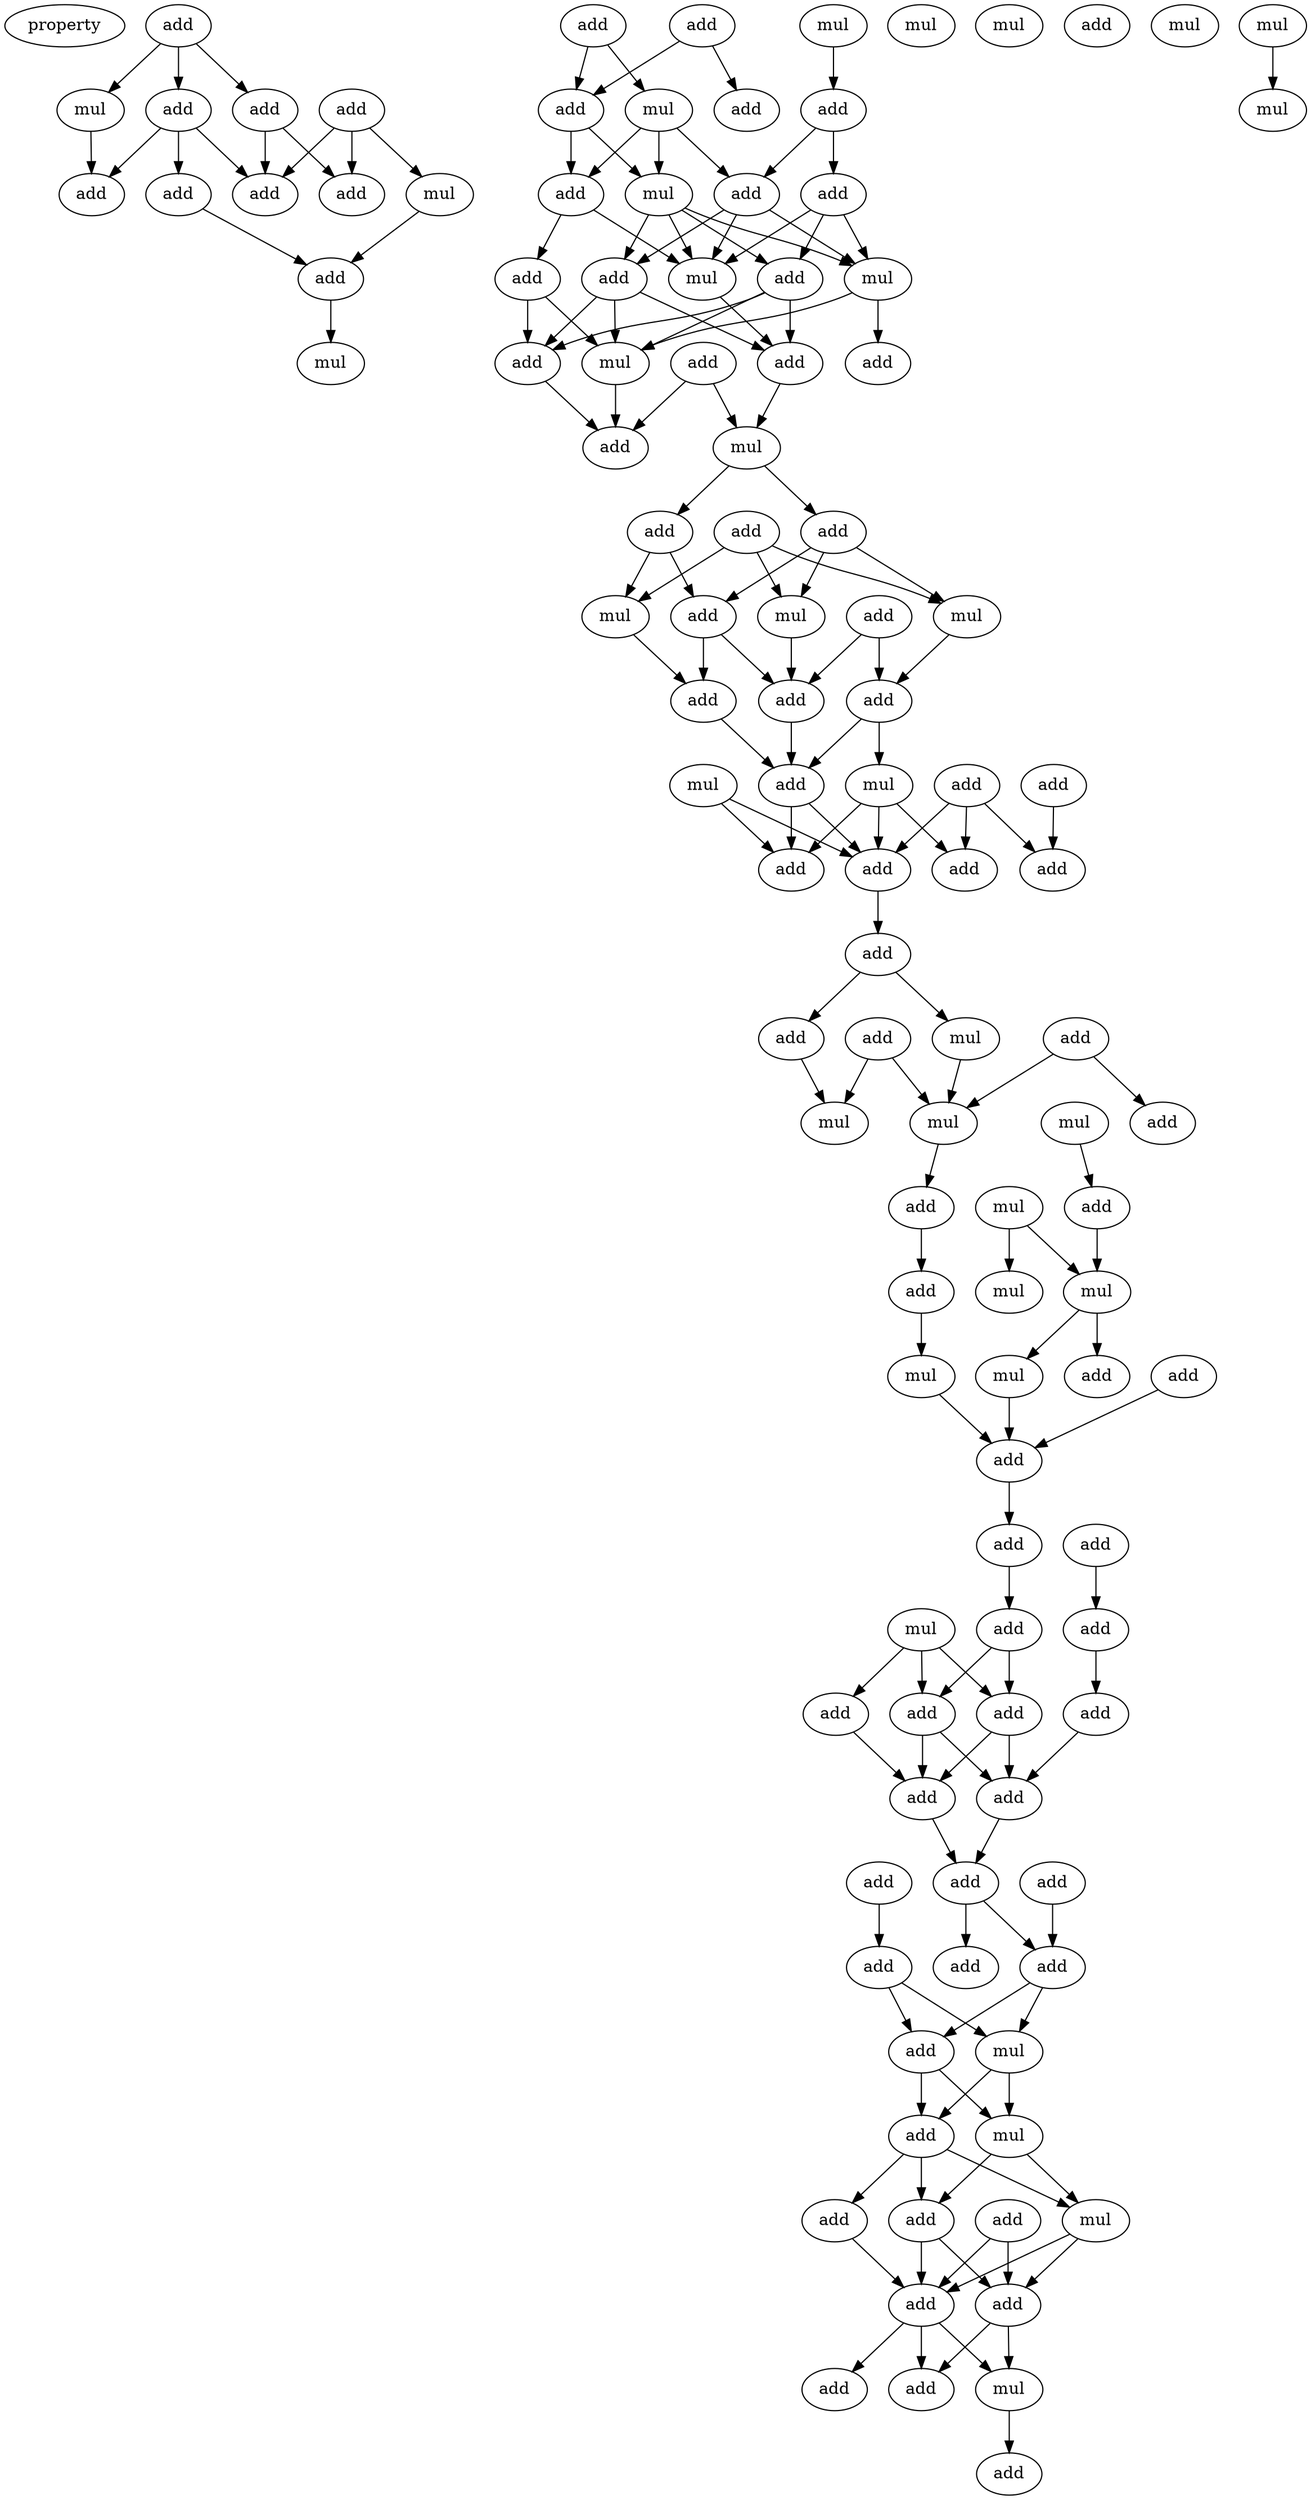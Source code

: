 digraph {
    node [fontcolor=black]
    property [mul=2,lf=1.6]
    0 [ label = add ];
    1 [ label = add ];
    2 [ label = add ];
    3 [ label = add ];
    4 [ label = mul ];
    5 [ label = mul ];
    6 [ label = add ];
    7 [ label = add ];
    8 [ label = add ];
    9 [ label = add ];
    10 [ label = add ];
    11 [ label = mul ];
    12 [ label = mul ];
    13 [ label = mul ];
    14 [ label = add ];
    15 [ label = add ];
    16 [ label = add ];
    17 [ label = mul ];
    18 [ label = add ];
    19 [ label = add ];
    20 [ label = mul ];
    21 [ label = add ];
    22 [ label = add ];
    23 [ label = add ];
    24 [ label = add ];
    25 [ label = mul ];
    26 [ label = mul ];
    27 [ label = add ];
    28 [ label = add ];
    29 [ label = add ];
    30 [ label = add ];
    31 [ label = mul ];
    32 [ label = add ];
    33 [ label = add ];
    34 [ label = mul ];
    35 [ label = add ];
    36 [ label = add ];
    37 [ label = mul ];
    38 [ label = add ];
    39 [ label = add ];
    40 [ label = add ];
    41 [ label = mul ];
    42 [ label = mul ];
    43 [ label = mul ];
    44 [ label = add ];
    45 [ label = add ];
    46 [ label = add ];
    47 [ label = add ];
    48 [ label = add ];
    49 [ label = mul ];
    50 [ label = add ];
    51 [ label = mul ];
    52 [ label = add ];
    53 [ label = add ];
    54 [ label = add ];
    55 [ label = add ];
    56 [ label = add ];
    57 [ label = add ];
    58 [ label = add ];
    59 [ label = add ];
    60 [ label = add ];
    61 [ label = mul ];
    62 [ label = add ];
    63 [ label = mul ];
    64 [ label = mul ];
    65 [ label = mul ];
    66 [ label = add ];
    67 [ label = add ];
    68 [ label = mul ];
    69 [ label = mul ];
    70 [ label = add ];
    71 [ label = mul ];
    72 [ label = mul ];
    73 [ label = mul ];
    74 [ label = add ];
    75 [ label = add ];
    76 [ label = add ];
    77 [ label = add ];
    78 [ label = add ];
    79 [ label = add ];
    80 [ label = add ];
    81 [ label = mul ];
    82 [ label = add ];
    83 [ label = add ];
    84 [ label = add ];
    85 [ label = add ];
    86 [ label = add ];
    87 [ label = add ];
    88 [ label = add ];
    89 [ label = add ];
    90 [ label = add ];
    91 [ label = mul ];
    92 [ label = add ];
    93 [ label = add ];
    94 [ label = add ];
    95 [ label = add ];
    96 [ label = add ];
    97 [ label = mul ];
    98 [ label = add ];
    99 [ label = mul ];
    100 [ label = add ];
    101 [ label = add ];
    102 [ label = mul ];
    103 [ label = add ];
    104 [ label = add ];
    105 [ label = add ];
    106 [ label = mul ];
    107 [ label = add ];
    108 [ label = add ];
    109 [ label = add ];
    110 [ label = mul ];
    111 [ label = mul ];
    0 -> 1 [ name = 0 ];
    0 -> 2 [ name = 1 ];
    0 -> 4 [ name = 2 ];
    1 -> 8 [ name = 3 ];
    1 -> 9 [ name = 4 ];
    2 -> 6 [ name = 5 ];
    2 -> 7 [ name = 6 ];
    2 -> 9 [ name = 7 ];
    3 -> 5 [ name = 8 ];
    3 -> 8 [ name = 9 ];
    3 -> 9 [ name = 10 ];
    4 -> 7 [ name = 11 ];
    5 -> 10 [ name = 12 ];
    6 -> 10 [ name = 13 ];
    10 -> 11 [ name = 14 ];
    12 -> 19 [ name = 15 ];
    14 -> 16 [ name = 16 ];
    14 -> 18 [ name = 17 ];
    15 -> 17 [ name = 18 ];
    15 -> 18 [ name = 19 ];
    17 -> 20 [ name = 20 ];
    17 -> 21 [ name = 21 ];
    17 -> 22 [ name = 22 ];
    18 -> 20 [ name = 23 ];
    18 -> 21 [ name = 24 ];
    19 -> 22 [ name = 25 ];
    19 -> 23 [ name = 26 ];
    20 -> 24 [ name = 27 ];
    20 -> 25 [ name = 28 ];
    20 -> 26 [ name = 29 ];
    20 -> 27 [ name = 30 ];
    21 -> 25 [ name = 31 ];
    21 -> 28 [ name = 32 ];
    22 -> 25 [ name = 33 ];
    22 -> 26 [ name = 34 ];
    22 -> 27 [ name = 35 ];
    23 -> 24 [ name = 36 ];
    23 -> 25 [ name = 37 ];
    23 -> 26 [ name = 38 ];
    24 -> 30 [ name = 39 ];
    24 -> 31 [ name = 40 ];
    24 -> 32 [ name = 41 ];
    25 -> 32 [ name = 42 ];
    26 -> 31 [ name = 43 ];
    26 -> 33 [ name = 44 ];
    27 -> 30 [ name = 45 ];
    27 -> 31 [ name = 46 ];
    27 -> 32 [ name = 47 ];
    28 -> 30 [ name = 48 ];
    28 -> 31 [ name = 49 ];
    29 -> 34 [ name = 50 ];
    29 -> 35 [ name = 51 ];
    30 -> 35 [ name = 52 ];
    31 -> 35 [ name = 53 ];
    32 -> 34 [ name = 54 ];
    34 -> 36 [ name = 55 ];
    34 -> 38 [ name = 56 ];
    36 -> 41 [ name = 57 ];
    36 -> 43 [ name = 58 ];
    36 -> 44 [ name = 59 ];
    38 -> 42 [ name = 60 ];
    38 -> 44 [ name = 61 ];
    39 -> 41 [ name = 62 ];
    39 -> 42 [ name = 63 ];
    39 -> 43 [ name = 64 ];
    40 -> 46 [ name = 65 ];
    40 -> 47 [ name = 66 ];
    41 -> 47 [ name = 67 ];
    42 -> 45 [ name = 68 ];
    43 -> 46 [ name = 69 ];
    44 -> 45 [ name = 70 ];
    44 -> 46 [ name = 71 ];
    45 -> 48 [ name = 72 ];
    46 -> 48 [ name = 73 ];
    47 -> 48 [ name = 74 ];
    47 -> 49 [ name = 75 ];
    48 -> 53 [ name = 76 ];
    48 -> 55 [ name = 77 ];
    49 -> 53 [ name = 78 ];
    49 -> 55 [ name = 79 ];
    49 -> 56 [ name = 80 ];
    50 -> 54 [ name = 81 ];
    50 -> 55 [ name = 82 ];
    50 -> 56 [ name = 83 ];
    51 -> 53 [ name = 84 ];
    51 -> 55 [ name = 85 ];
    52 -> 54 [ name = 86 ];
    55 -> 57 [ name = 87 ];
    57 -> 59 [ name = 88 ];
    57 -> 61 [ name = 89 ];
    58 -> 62 [ name = 90 ];
    58 -> 63 [ name = 91 ];
    59 -> 65 [ name = 92 ];
    60 -> 63 [ name = 93 ];
    60 -> 65 [ name = 94 ];
    61 -> 63 [ name = 95 ];
    63 -> 66 [ name = 96 ];
    64 -> 67 [ name = 97 ];
    66 -> 70 [ name = 98 ];
    67 -> 69 [ name = 99 ];
    68 -> 69 [ name = 100 ];
    68 -> 71 [ name = 101 ];
    69 -> 73 [ name = 102 ];
    69 -> 75 [ name = 103 ];
    70 -> 72 [ name = 104 ];
    72 -> 76 [ name = 105 ];
    73 -> 76 [ name = 106 ];
    74 -> 76 [ name = 107 ];
    76 -> 78 [ name = 108 ];
    77 -> 80 [ name = 109 ];
    78 -> 79 [ name = 110 ];
    79 -> 82 [ name = 111 ];
    79 -> 84 [ name = 112 ];
    80 -> 85 [ name = 113 ];
    81 -> 82 [ name = 114 ];
    81 -> 83 [ name = 115 ];
    81 -> 84 [ name = 116 ];
    82 -> 86 [ name = 117 ];
    82 -> 87 [ name = 118 ];
    83 -> 86 [ name = 119 ];
    84 -> 86 [ name = 120 ];
    84 -> 87 [ name = 121 ];
    85 -> 87 [ name = 122 ];
    86 -> 92 [ name = 123 ];
    87 -> 92 [ name = 124 ];
    89 -> 95 [ name = 125 ];
    90 -> 94 [ name = 126 ];
    92 -> 93 [ name = 127 ];
    92 -> 94 [ name = 128 ];
    94 -> 96 [ name = 129 ];
    94 -> 97 [ name = 130 ];
    95 -> 96 [ name = 131 ];
    95 -> 97 [ name = 132 ];
    96 -> 98 [ name = 133 ];
    96 -> 99 [ name = 134 ];
    97 -> 98 [ name = 135 ];
    97 -> 99 [ name = 136 ];
    98 -> 101 [ name = 137 ];
    98 -> 102 [ name = 138 ];
    98 -> 103 [ name = 139 ];
    99 -> 102 [ name = 140 ];
    99 -> 103 [ name = 141 ];
    100 -> 104 [ name = 142 ];
    100 -> 105 [ name = 143 ];
    101 -> 104 [ name = 144 ];
    102 -> 104 [ name = 145 ];
    102 -> 105 [ name = 146 ];
    103 -> 104 [ name = 147 ];
    103 -> 105 [ name = 148 ];
    104 -> 106 [ name = 149 ];
    104 -> 107 [ name = 150 ];
    104 -> 108 [ name = 151 ];
    105 -> 106 [ name = 152 ];
    105 -> 108 [ name = 153 ];
    106 -> 109 [ name = 154 ];
    110 -> 111 [ name = 155 ];
}
